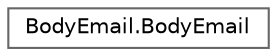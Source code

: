 digraph "Graphical Class Hierarchy"
{
 // LATEX_PDF_SIZE
  bgcolor="transparent";
  edge [fontname=Helvetica,fontsize=10,labelfontname=Helvetica,labelfontsize=10];
  node [fontname=Helvetica,fontsize=10,shape=box,height=0.2,width=0.4];
  rankdir="LR";
  Node0 [id="Node000000",label="BodyEmail.BodyEmail",height=0.2,width=0.4,color="grey40", fillcolor="white", style="filled",URL="$class_body_email_1_1_body_email.html",tooltip=" "];
}
